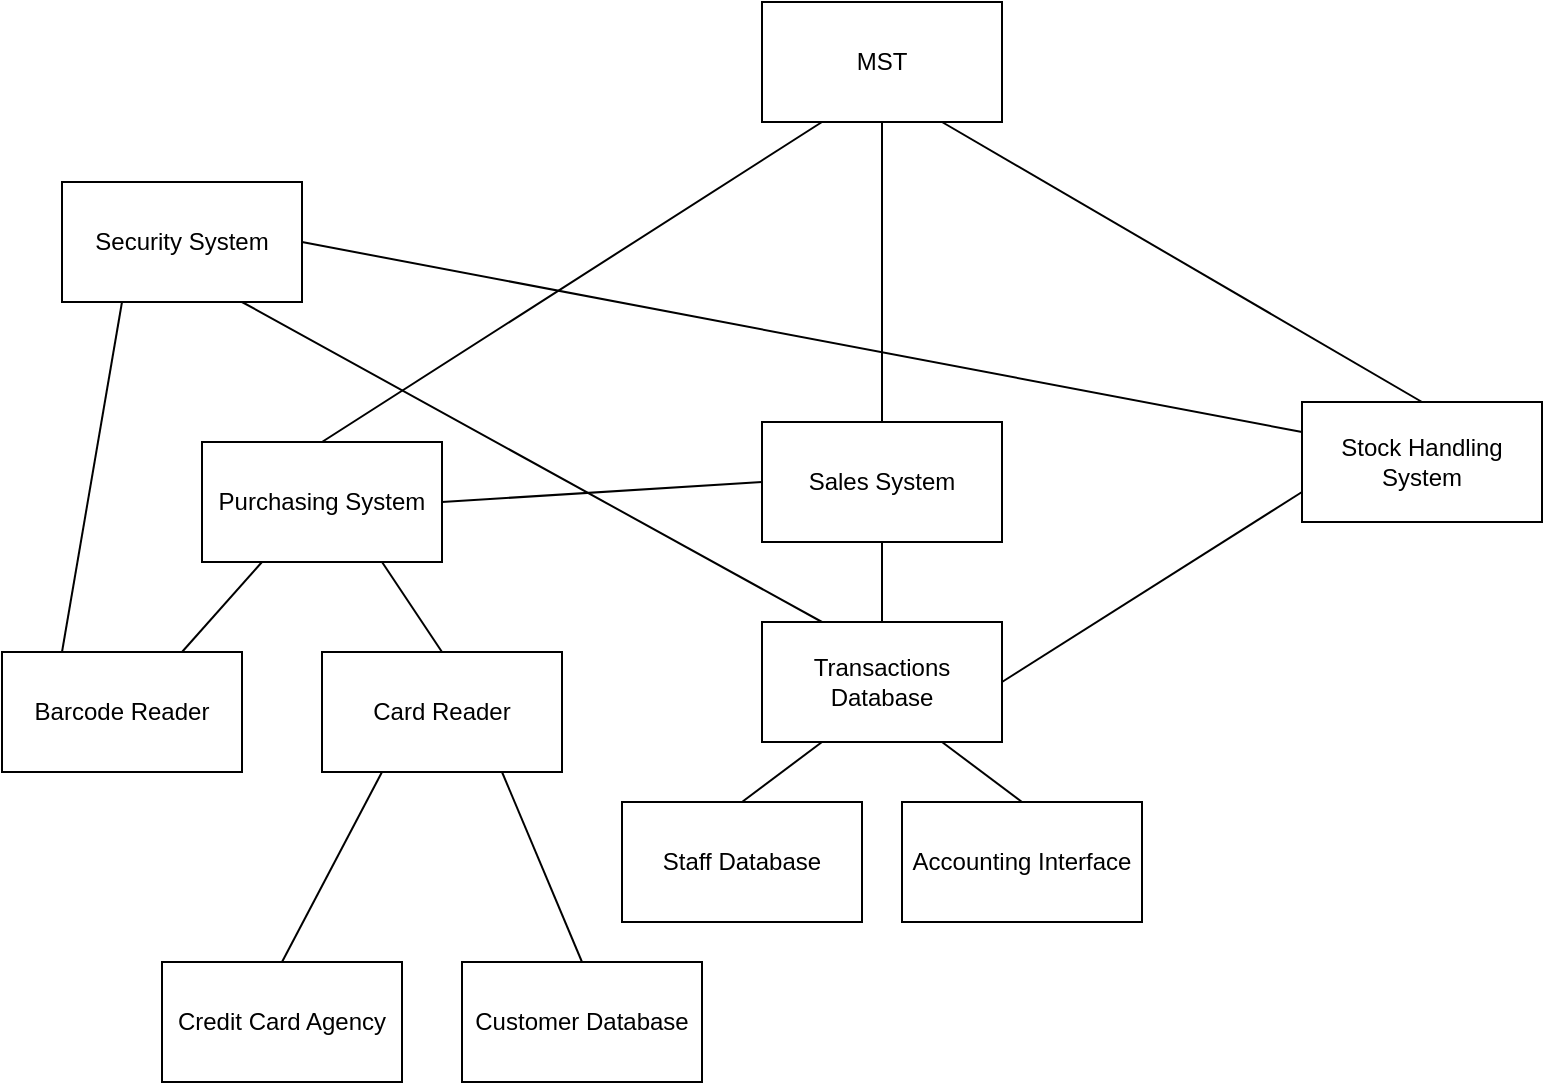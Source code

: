 <mxfile version="27.0.6" pages="2">
  <diagram name="Page-1" id="ff1f_aM055TMsxulmVmq">
    <mxGraphModel dx="2317" dy="629" grid="1" gridSize="10" guides="1" tooltips="1" connect="1" arrows="1" fold="1" page="1" pageScale="1" pageWidth="1100" pageHeight="850" math="0" shadow="0">
      <root>
        <mxCell id="0" />
        <mxCell id="1" parent="0" />
        <mxCell id="qWDr6mP9EmwPpzpMVwy0-4" value="MST" style="rounded=0;whiteSpace=wrap;html=1;" parent="1" vertex="1">
          <mxGeometry x="370" y="100" width="120" height="60" as="geometry" />
        </mxCell>
        <mxCell id="TiwvzAdcIfqWFs0mLerw-4" value="Purchasing System" style="rounded=0;whiteSpace=wrap;html=1;" vertex="1" parent="1">
          <mxGeometry x="90" y="320" width="120" height="60" as="geometry" />
        </mxCell>
        <mxCell id="TiwvzAdcIfqWFs0mLerw-5" value="" style="endArrow=none;html=1;rounded=0;entryX=0.25;entryY=1;entryDx=0;entryDy=0;exitX=0.5;exitY=0;exitDx=0;exitDy=0;" edge="1" parent="1" source="TiwvzAdcIfqWFs0mLerw-4" target="qWDr6mP9EmwPpzpMVwy0-4">
          <mxGeometry width="50" height="50" relative="1" as="geometry">
            <mxPoint x="310" y="320" as="sourcePoint" />
            <mxPoint x="360" y="270" as="targetPoint" />
          </mxGeometry>
        </mxCell>
        <mxCell id="TiwvzAdcIfqWFs0mLerw-6" value="Stock Handling System" style="rounded=0;whiteSpace=wrap;html=1;" vertex="1" parent="1">
          <mxGeometry x="640" y="300" width="120" height="60" as="geometry" />
        </mxCell>
        <mxCell id="TiwvzAdcIfqWFs0mLerw-7" value="" style="endArrow=none;html=1;rounded=0;exitX=0.5;exitY=0;exitDx=0;exitDy=0;entryX=0.5;entryY=1;entryDx=0;entryDy=0;" edge="1" parent="1" source="TiwvzAdcIfqWFs0mLerw-8" target="qWDr6mP9EmwPpzpMVwy0-4">
          <mxGeometry width="50" height="50" relative="1" as="geometry">
            <mxPoint x="300" y="350" as="sourcePoint" />
            <mxPoint x="410" y="250" as="targetPoint" />
          </mxGeometry>
        </mxCell>
        <mxCell id="TiwvzAdcIfqWFs0mLerw-8" value="Sales System" style="rounded=0;whiteSpace=wrap;html=1;" vertex="1" parent="1">
          <mxGeometry x="370" y="310" width="120" height="60" as="geometry" />
        </mxCell>
        <mxCell id="TiwvzAdcIfqWFs0mLerw-9" value="" style="endArrow=none;html=1;rounded=0;entryX=0.75;entryY=1;entryDx=0;entryDy=0;exitX=0.5;exitY=0;exitDx=0;exitDy=0;" edge="1" parent="1" source="TiwvzAdcIfqWFs0mLerw-6" target="qWDr6mP9EmwPpzpMVwy0-4">
          <mxGeometry width="50" height="50" relative="1" as="geometry">
            <mxPoint x="450" y="320" as="sourcePoint" />
            <mxPoint x="500" y="270" as="targetPoint" />
          </mxGeometry>
        </mxCell>
        <mxCell id="TiwvzAdcIfqWFs0mLerw-10" value="" style="endArrow=none;html=1;rounded=0;exitX=1;exitY=0.5;exitDx=0;exitDy=0;entryX=0;entryY=0.5;entryDx=0;entryDy=0;" edge="1" parent="1" source="TiwvzAdcIfqWFs0mLerw-4" target="TiwvzAdcIfqWFs0mLerw-8">
          <mxGeometry width="50" height="50" relative="1" as="geometry">
            <mxPoint x="430" y="360" as="sourcePoint" />
            <mxPoint x="430" y="210" as="targetPoint" />
          </mxGeometry>
        </mxCell>
        <mxCell id="TiwvzAdcIfqWFs0mLerw-11" value="Card Reader" style="rounded=0;whiteSpace=wrap;html=1;" vertex="1" parent="1">
          <mxGeometry x="150" y="425" width="120" height="60" as="geometry" />
        </mxCell>
        <mxCell id="TiwvzAdcIfqWFs0mLerw-12" value="" style="endArrow=none;html=1;rounded=0;entryX=0.75;entryY=1;entryDx=0;entryDy=0;exitX=0.5;exitY=0;exitDx=0;exitDy=0;" edge="1" parent="1" source="TiwvzAdcIfqWFs0mLerw-11" target="TiwvzAdcIfqWFs0mLerw-4">
          <mxGeometry width="50" height="50" relative="1" as="geometry">
            <mxPoint x="310" y="400" as="sourcePoint" />
            <mxPoint x="440" y="250" as="targetPoint" />
          </mxGeometry>
        </mxCell>
        <mxCell id="TiwvzAdcIfqWFs0mLerw-13" value="Credit Card Agency" style="rounded=0;whiteSpace=wrap;html=1;" vertex="1" parent="1">
          <mxGeometry x="70" y="580" width="120" height="60" as="geometry" />
        </mxCell>
        <mxCell id="TiwvzAdcIfqWFs0mLerw-14" value="" style="endArrow=none;html=1;rounded=0;entryX=0.25;entryY=1;entryDx=0;entryDy=0;exitX=0.5;exitY=0;exitDx=0;exitDy=0;" edge="1" parent="1" source="TiwvzAdcIfqWFs0mLerw-13" target="TiwvzAdcIfqWFs0mLerw-11">
          <mxGeometry width="50" height="50" relative="1" as="geometry">
            <mxPoint x="300" y="420" as="sourcePoint" />
            <mxPoint x="430" y="270" as="targetPoint" />
          </mxGeometry>
        </mxCell>
        <mxCell id="TiwvzAdcIfqWFs0mLerw-15" value="Customer Database" style="rounded=0;whiteSpace=wrap;html=1;" vertex="1" parent="1">
          <mxGeometry x="220" y="580" width="120" height="60" as="geometry" />
        </mxCell>
        <mxCell id="TiwvzAdcIfqWFs0mLerw-16" value="" style="endArrow=none;html=1;rounded=0;entryX=0.75;entryY=1;entryDx=0;entryDy=0;exitX=0.5;exitY=0;exitDx=0;exitDy=0;" edge="1" parent="1" source="TiwvzAdcIfqWFs0mLerw-15" target="TiwvzAdcIfqWFs0mLerw-11">
          <mxGeometry width="50" height="50" relative="1" as="geometry">
            <mxPoint x="200" y="520" as="sourcePoint" />
            <mxPoint x="290" y="480" as="targetPoint" />
          </mxGeometry>
        </mxCell>
        <mxCell id="TiwvzAdcIfqWFs0mLerw-17" value="Transactions Database" style="rounded=0;whiteSpace=wrap;html=1;" vertex="1" parent="1">
          <mxGeometry x="370" y="410" width="120" height="60" as="geometry" />
        </mxCell>
        <mxCell id="TiwvzAdcIfqWFs0mLerw-18" value="" style="endArrow=none;html=1;rounded=0;entryX=0.5;entryY=1;entryDx=0;entryDy=0;exitX=0.5;exitY=0;exitDx=0;exitDy=0;" edge="1" parent="1" source="TiwvzAdcIfqWFs0mLerw-17" target="TiwvzAdcIfqWFs0mLerw-8">
          <mxGeometry width="50" height="50" relative="1" as="geometry">
            <mxPoint x="470" y="425" as="sourcePoint" />
            <mxPoint x="470" y="385" as="targetPoint" />
          </mxGeometry>
        </mxCell>
        <mxCell id="TiwvzAdcIfqWFs0mLerw-19" value="Staff Database" style="rounded=0;whiteSpace=wrap;html=1;" vertex="1" parent="1">
          <mxGeometry x="300" y="500" width="120" height="60" as="geometry" />
        </mxCell>
        <mxCell id="TiwvzAdcIfqWFs0mLerw-20" value="Accounting Interface" style="rounded=0;whiteSpace=wrap;html=1;" vertex="1" parent="1">
          <mxGeometry x="440" y="500" width="120" height="60" as="geometry" />
        </mxCell>
        <mxCell id="TiwvzAdcIfqWFs0mLerw-21" value="" style="endArrow=none;html=1;rounded=0;entryX=0.25;entryY=1;entryDx=0;entryDy=0;exitX=0.5;exitY=0;exitDx=0;exitDy=0;" edge="1" parent="1" source="TiwvzAdcIfqWFs0mLerw-19" target="TiwvzAdcIfqWFs0mLerw-17">
          <mxGeometry width="50" height="50" relative="1" as="geometry">
            <mxPoint x="300" y="360" as="sourcePoint" />
            <mxPoint x="530" y="210" as="targetPoint" />
          </mxGeometry>
        </mxCell>
        <mxCell id="TiwvzAdcIfqWFs0mLerw-22" value="" style="endArrow=none;html=1;rounded=0;entryX=0.75;entryY=1;entryDx=0;entryDy=0;exitX=0.5;exitY=0;exitDx=0;exitDy=0;" edge="1" parent="1" source="TiwvzAdcIfqWFs0mLerw-20" target="TiwvzAdcIfqWFs0mLerw-17">
          <mxGeometry width="50" height="50" relative="1" as="geometry">
            <mxPoint x="430" y="490" as="sourcePoint" />
            <mxPoint x="490" y="460" as="targetPoint" />
          </mxGeometry>
        </mxCell>
        <mxCell id="TiwvzAdcIfqWFs0mLerw-23" value="" style="endArrow=none;html=1;rounded=0;exitX=1;exitY=0.5;exitDx=0;exitDy=0;entryX=0;entryY=0.75;entryDx=0;entryDy=0;" edge="1" parent="1" source="TiwvzAdcIfqWFs0mLerw-17" target="TiwvzAdcIfqWFs0mLerw-6">
          <mxGeometry width="50" height="50" relative="1" as="geometry">
            <mxPoint x="480" y="370" as="sourcePoint" />
            <mxPoint x="530" y="320" as="targetPoint" />
          </mxGeometry>
        </mxCell>
        <mxCell id="TiwvzAdcIfqWFs0mLerw-24" value="Security System" style="rounded=0;whiteSpace=wrap;html=1;" vertex="1" parent="1">
          <mxGeometry x="20" y="190" width="120" height="60" as="geometry" />
        </mxCell>
        <mxCell id="TiwvzAdcIfqWFs0mLerw-26" value="Barcode Reader" style="rounded=0;whiteSpace=wrap;html=1;" vertex="1" parent="1">
          <mxGeometry x="-10" y="425" width="120" height="60" as="geometry" />
        </mxCell>
        <mxCell id="TiwvzAdcIfqWFs0mLerw-27" value="" style="endArrow=none;html=1;rounded=0;entryX=0.25;entryY=1;entryDx=0;entryDy=0;exitX=0.75;exitY=0;exitDx=0;exitDy=0;" edge="1" parent="1" source="TiwvzAdcIfqWFs0mLerw-26" target="TiwvzAdcIfqWFs0mLerw-4">
          <mxGeometry width="50" height="50" relative="1" as="geometry">
            <mxPoint x="160" y="410" as="sourcePoint" />
            <mxPoint x="160" y="380" as="targetPoint" />
          </mxGeometry>
        </mxCell>
        <mxCell id="TiwvzAdcIfqWFs0mLerw-28" value="" style="endArrow=none;html=1;rounded=0;entryX=0.25;entryY=1;entryDx=0;entryDy=0;exitX=0.25;exitY=0;exitDx=0;exitDy=0;" edge="1" parent="1" source="TiwvzAdcIfqWFs0mLerw-26" target="TiwvzAdcIfqWFs0mLerw-24">
          <mxGeometry width="50" height="50" relative="1" as="geometry">
            <mxPoint x="90" y="410" as="sourcePoint" />
            <mxPoint x="200" y="380" as="targetPoint" />
          </mxGeometry>
        </mxCell>
        <mxCell id="TiwvzAdcIfqWFs0mLerw-29" value="" style="endArrow=none;html=1;rounded=0;entryX=0.75;entryY=1;entryDx=0;entryDy=0;exitX=0.25;exitY=0;exitDx=0;exitDy=0;" edge="1" parent="1" source="TiwvzAdcIfqWFs0mLerw-17" target="TiwvzAdcIfqWFs0mLerw-24">
          <mxGeometry width="50" height="50" relative="1" as="geometry">
            <mxPoint x="20" y="410" as="sourcePoint" />
            <mxPoint x="130" y="260" as="targetPoint" />
          </mxGeometry>
        </mxCell>
        <mxCell id="TiwvzAdcIfqWFs0mLerw-30" value="" style="endArrow=none;html=1;rounded=0;entryX=1;entryY=0.5;entryDx=0;entryDy=0;exitX=0;exitY=0.25;exitDx=0;exitDy=0;" edge="1" parent="1" source="TiwvzAdcIfqWFs0mLerw-6" target="TiwvzAdcIfqWFs0mLerw-24">
          <mxGeometry width="50" height="50" relative="1" as="geometry">
            <mxPoint x="460" y="360" as="sourcePoint" />
            <mxPoint x="170" y="200" as="targetPoint" />
          </mxGeometry>
        </mxCell>
      </root>
    </mxGraphModel>
  </diagram>
  <diagram id="V9iTU1HAGoyzRxsF-ynl" name="Page-2">
    <mxGraphModel dx="1352" dy="699" grid="1" gridSize="10" guides="1" tooltips="1" connect="1" arrows="1" fold="1" page="1" pageScale="1" pageWidth="827" pageHeight="1169" math="0" shadow="0">
      <root>
        <mxCell id="0" />
        <mxCell id="1" parent="0" />
        <mxCell id="S7oTRmu0q9WS_IRvju65-1" value="" style="group" vertex="1" connectable="0" parent="1">
          <mxGeometry x="390" y="330" width="390" height="140" as="geometry" />
        </mxCell>
        <mxCell id="q_6b0ehJKRBOWaFUMBEw-1" value="&lt;p style=&quot;margin:0px;margin-top:6px;text-align:center;&quot;&gt;&lt;b&gt;MST&lt;/b&gt;&lt;/p&gt;&lt;hr size=&quot;1&quot; style=&quot;border-style:solid;&quot;&gt;&lt;p style=&quot;margin:0px;margin-left:8px;&quot;&gt;&lt;br&gt;&lt;/p&gt;" style="align=left;overflow=fill;html=1;dropTarget=0;whiteSpace=wrap;" vertex="1" parent="S7oTRmu0q9WS_IRvju65-1">
          <mxGeometry width="390" height="140" as="geometry" />
        </mxCell>
        <mxCell id="q_6b0ehJKRBOWaFUMBEw-2" value="" style="shape=component;jettyWidth=8;jettyHeight=4;" vertex="1" parent="q_6b0ehJKRBOWaFUMBEw-1">
          <mxGeometry x="1" width="20" height="20" relative="1" as="geometry">
            <mxPoint x="-24" y="4" as="offset" />
          </mxGeometry>
        </mxCell>
        <mxCell id="febUfx9rGJOCJQ9Xy9Ha-1" value="Purchasing" style="html=1;dropTarget=0;whiteSpace=wrap;" vertex="1" parent="S7oTRmu0q9WS_IRvju65-1">
          <mxGeometry x="7" y="40" width="120" height="90" as="geometry" />
        </mxCell>
        <mxCell id="febUfx9rGJOCJQ9Xy9Ha-2" value="" style="shape=module;jettyWidth=8;jettyHeight=4;" vertex="1" parent="febUfx9rGJOCJQ9Xy9Ha-1">
          <mxGeometry x="1" width="20" height="20" relative="1" as="geometry">
            <mxPoint x="-27" y="7" as="offset" />
          </mxGeometry>
        </mxCell>
        <mxCell id="nTZ95GnKWvSUYJ4csabJ-1" value="Sales" style="html=1;dropTarget=0;whiteSpace=wrap;" vertex="1" parent="S7oTRmu0q9WS_IRvju65-1">
          <mxGeometry x="134" y="40" width="120" height="90" as="geometry" />
        </mxCell>
        <mxCell id="nTZ95GnKWvSUYJ4csabJ-2" value="" style="shape=module;jettyWidth=8;jettyHeight=4;" vertex="1" parent="nTZ95GnKWvSUYJ4csabJ-1">
          <mxGeometry x="1" width="20" height="20" relative="1" as="geometry">
            <mxPoint x="-27" y="7" as="offset" />
          </mxGeometry>
        </mxCell>
        <mxCell id="nTZ95GnKWvSUYJ4csabJ-3" value="Stock" style="html=1;dropTarget=0;whiteSpace=wrap;" vertex="1" parent="S7oTRmu0q9WS_IRvju65-1">
          <mxGeometry x="263" y="40" width="120" height="90" as="geometry" />
        </mxCell>
        <mxCell id="nTZ95GnKWvSUYJ4csabJ-4" value="" style="shape=module;jettyWidth=8;jettyHeight=4;" vertex="1" parent="nTZ95GnKWvSUYJ4csabJ-3">
          <mxGeometry x="1" width="20" height="20" relative="1" as="geometry">
            <mxPoint x="-27" y="7" as="offset" />
          </mxGeometry>
        </mxCell>
        <mxCell id="S7oTRmu0q9WS_IRvju65-18" value="" style="group" vertex="1" connectable="0" parent="1">
          <mxGeometry x="100" y="330" width="260" height="300" as="geometry" />
        </mxCell>
        <mxCell id="ot5tOrllUK7jNNIj18wH-10" value="" style="group" vertex="1" connectable="0" parent="S7oTRmu0q9WS_IRvju65-18">
          <mxGeometry width="180" height="300" as="geometry" />
        </mxCell>
        <mxCell id="S7oTRmu0q9WS_IRvju65-11" value="&lt;p style=&quot;margin:0px;margin-top:6px;text-align:center;&quot;&gt;&lt;b&gt;External Systems&lt;/b&gt;&lt;/p&gt;&lt;hr size=&quot;1&quot; style=&quot;border-style:solid;&quot;&gt;&lt;p style=&quot;margin:0px;margin-left:8px;&quot;&gt;&lt;br&gt;&lt;/p&gt;" style="align=left;overflow=fill;html=1;dropTarget=0;whiteSpace=wrap;" vertex="1" parent="ot5tOrllUK7jNNIj18wH-10">
          <mxGeometry width="180" height="300" as="geometry" />
        </mxCell>
        <mxCell id="S7oTRmu0q9WS_IRvju65-12" value="" style="shape=component;jettyWidth=8;jettyHeight=4;" vertex="1" parent="S7oTRmu0q9WS_IRvju65-11">
          <mxGeometry x="1" width="20" height="20" relative="1" as="geometry">
            <mxPoint x="-24" y="4" as="offset" />
          </mxGeometry>
        </mxCell>
        <mxCell id="ot5tOrllUK7jNNIj18wH-3" value="Security System" style="html=1;dropTarget=0;whiteSpace=wrap;" vertex="1" parent="ot5tOrllUK7jNNIj18wH-10">
          <mxGeometry x="9" y="36" width="162" height="74" as="geometry" />
        </mxCell>
        <mxCell id="ot5tOrllUK7jNNIj18wH-4" value="" style="shape=module;jettyWidth=8;jettyHeight=4;" vertex="1" parent="ot5tOrllUK7jNNIj18wH-3">
          <mxGeometry x="1" width="20" height="20" relative="1" as="geometry">
            <mxPoint x="-27" y="7" as="offset" />
          </mxGeometry>
        </mxCell>
        <mxCell id="ot5tOrllUK7jNNIj18wH-6" value="Credit Card Agency" style="html=1;dropTarget=0;whiteSpace=wrap;" vertex="1" parent="ot5tOrllUK7jNNIj18wH-10">
          <mxGeometry x="9" y="122" width="162" height="74" as="geometry" />
        </mxCell>
        <mxCell id="ot5tOrllUK7jNNIj18wH-7" value="" style="shape=module;jettyWidth=8;jettyHeight=4;" vertex="1" parent="ot5tOrllUK7jNNIj18wH-6">
          <mxGeometry x="1" width="20" height="20" relative="1" as="geometry">
            <mxPoint x="-27" y="7" as="offset" />
          </mxGeometry>
        </mxCell>
        <mxCell id="ot5tOrllUK7jNNIj18wH-8" value="Accounting Interface" style="html=1;dropTarget=0;whiteSpace=wrap;" vertex="1" parent="ot5tOrllUK7jNNIj18wH-10">
          <mxGeometry x="9" y="210" width="162" height="74" as="geometry" />
        </mxCell>
        <mxCell id="ot5tOrllUK7jNNIj18wH-9" value="" style="shape=module;jettyWidth=8;jettyHeight=4;" vertex="1" parent="ot5tOrllUK7jNNIj18wH-8">
          <mxGeometry x="1" width="20" height="20" relative="1" as="geometry">
            <mxPoint x="-27" y="7" as="offset" />
          </mxGeometry>
        </mxCell>
        <mxCell id="ot5tOrllUK7jNNIj18wH-14" value="" style="rounded=0;whiteSpace=wrap;html=1;" vertex="1" parent="ot5tOrllUK7jNNIj18wH-10">
          <mxGeometry x="165" y="68" width="10" height="10" as="geometry" />
        </mxCell>
        <mxCell id="ot5tOrllUK7jNNIj18wH-18" value="" style="rounded=0;whiteSpace=wrap;html=1;" vertex="1" parent="ot5tOrllUK7jNNIj18wH-10">
          <mxGeometry x="165" y="154" width="10" height="10" as="geometry" />
        </mxCell>
        <mxCell id="ot5tOrllUK7jNNIj18wH-22" value="" style="rounded=0;whiteSpace=wrap;html=1;" vertex="1" parent="ot5tOrllUK7jNNIj18wH-10">
          <mxGeometry x="165" y="242" width="10" height="10" as="geometry" />
        </mxCell>
        <mxCell id="aY5u9WxLlHSu_vt821WJ-5" value="" style="ellipse;whiteSpace=wrap;html=1;align=center;aspect=fixed;fillColor=none;strokeColor=none;resizable=0;perimeter=centerPerimeter;rotatable=0;allowArrows=0;points=[];outlineConnect=1;" vertex="1" parent="1">
          <mxGeometry x="360" y="520" width="10" height="10" as="geometry" />
        </mxCell>
        <mxCell id="wRoxQvXSkb_Okiyw8Ro8-1" value="" style="group" vertex="1" connectable="0" parent="1">
          <mxGeometry x="400" y="630" width="390" height="140" as="geometry" />
        </mxCell>
        <mxCell id="wRoxQvXSkb_Okiyw8Ro8-2" value="&lt;p style=&quot;margin:0px;margin-top:6px;text-align:center;&quot;&gt;&lt;b&gt;Databases&lt;/b&gt;&lt;/p&gt;&lt;hr size=&quot;1&quot; style=&quot;border-style:solid;&quot;&gt;&lt;p style=&quot;margin:0px;margin-left:8px;&quot;&gt;&lt;br&gt;&lt;/p&gt;" style="align=left;overflow=fill;html=1;dropTarget=0;whiteSpace=wrap;" vertex="1" parent="wRoxQvXSkb_Okiyw8Ro8-1">
          <mxGeometry width="390" height="140" as="geometry" />
        </mxCell>
        <mxCell id="wRoxQvXSkb_Okiyw8Ro8-3" value="" style="shape=component;jettyWidth=8;jettyHeight=4;" vertex="1" parent="wRoxQvXSkb_Okiyw8Ro8-2">
          <mxGeometry x="1" width="20" height="20" relative="1" as="geometry">
            <mxPoint x="-24" y="4" as="offset" />
          </mxGeometry>
        </mxCell>
        <mxCell id="wRoxQvXSkb_Okiyw8Ro8-4" value="Customers" style="html=1;dropTarget=0;whiteSpace=wrap;" vertex="1" parent="wRoxQvXSkb_Okiyw8Ro8-1">
          <mxGeometry x="7" y="40" width="120" height="90" as="geometry" />
        </mxCell>
        <mxCell id="wRoxQvXSkb_Okiyw8Ro8-5" value="" style="shape=module;jettyWidth=8;jettyHeight=4;" vertex="1" parent="wRoxQvXSkb_Okiyw8Ro8-4">
          <mxGeometry x="1" width="20" height="20" relative="1" as="geometry">
            <mxPoint x="-27" y="7" as="offset" />
          </mxGeometry>
        </mxCell>
        <mxCell id="wRoxQvXSkb_Okiyw8Ro8-6" value="Transactions" style="html=1;dropTarget=0;whiteSpace=wrap;" vertex="1" parent="wRoxQvXSkb_Okiyw8Ro8-1">
          <mxGeometry x="134" y="40" width="120" height="90" as="geometry" />
        </mxCell>
        <mxCell id="wRoxQvXSkb_Okiyw8Ro8-7" value="" style="shape=module;jettyWidth=8;jettyHeight=4;" vertex="1" parent="wRoxQvXSkb_Okiyw8Ro8-6">
          <mxGeometry x="1" width="20" height="20" relative="1" as="geometry">
            <mxPoint x="-27" y="7" as="offset" />
          </mxGeometry>
        </mxCell>
        <mxCell id="wRoxQvXSkb_Okiyw8Ro8-8" value="Staff" style="html=1;dropTarget=0;whiteSpace=wrap;" vertex="1" parent="wRoxQvXSkb_Okiyw8Ro8-1">
          <mxGeometry x="263" y="40" width="120" height="90" as="geometry" />
        </mxCell>
        <mxCell id="wRoxQvXSkb_Okiyw8Ro8-9" value="" style="shape=module;jettyWidth=8;jettyHeight=4;" vertex="1" parent="wRoxQvXSkb_Okiyw8Ro8-8">
          <mxGeometry x="1" width="20" height="20" relative="1" as="geometry">
            <mxPoint x="-27" y="7" as="offset" />
          </mxGeometry>
        </mxCell>
        <mxCell id="LeRYQix55H3B-7uey_o8-4" value="" style="rounded=0;whiteSpace=wrap;html=1;" vertex="1" parent="wRoxQvXSkb_Okiyw8Ro8-1">
          <mxGeometry x="62" y="35" width="10" height="10" as="geometry" />
        </mxCell>
        <mxCell id="LeRYQix55H3B-7uey_o8-5" value="" style="rounded=0;whiteSpace=wrap;html=1;" vertex="1" parent="wRoxQvXSkb_Okiyw8Ro8-1">
          <mxGeometry x="189" y="-7" width="10" height="10" as="geometry" />
        </mxCell>
        <mxCell id="ayQVr3OjXm_fmDWzwD0w-1" value="" style="rounded=0;orthogonalLoop=1;jettySize=auto;html=1;endArrow=halfCircle;endFill=0;endSize=6;strokeWidth=1;sketch=0;exitX=0.75;exitY=1;exitDx=0;exitDy=0;" edge="1" parent="1" source="febUfx9rGJOCJQ9Xy9Ha-1">
          <mxGeometry relative="1" as="geometry">
            <mxPoint x="580" y="585" as="sourcePoint" />
            <mxPoint x="470" y="585" as="targetPoint" />
          </mxGeometry>
        </mxCell>
        <mxCell id="ayQVr3OjXm_fmDWzwD0w-2" value="" style="rounded=0;orthogonalLoop=1;jettySize=auto;html=1;endArrow=oval;endFill=0;sketch=0;sourcePerimeterSpacing=0;targetPerimeterSpacing=0;endSize=10;exitX=0.5;exitY=0;exitDx=0;exitDy=0;" edge="1" parent="1" source="LeRYQix55H3B-7uey_o8-4">
          <mxGeometry relative="1" as="geometry">
            <mxPoint x="540" y="585" as="sourcePoint" />
            <mxPoint x="470" y="585" as="targetPoint" />
          </mxGeometry>
        </mxCell>
        <mxCell id="ayQVr3OjXm_fmDWzwD0w-3" value="" style="ellipse;whiteSpace=wrap;html=1;align=center;aspect=fixed;fillColor=none;strokeColor=none;resizable=0;perimeter=centerPerimeter;rotatable=0;allowArrows=0;points=[];outlineConnect=1;" vertex="1" parent="1">
          <mxGeometry x="555" y="580" width="10" height="10" as="geometry" />
        </mxCell>
        <mxCell id="LeRYQix55H3B-7uey_o8-1" value="" style="rounded=0;orthogonalLoop=1;jettySize=auto;html=1;endArrow=halfCircle;endFill=0;endSize=6;strokeWidth=1;sketch=0;exitX=0.5;exitY=1;exitDx=0;exitDy=0;" edge="1" parent="1" source="nTZ95GnKWvSUYJ4csabJ-1">
          <mxGeometry relative="1" as="geometry">
            <mxPoint x="580" y="565" as="sourcePoint" />
            <mxPoint x="590" y="560" as="targetPoint" />
          </mxGeometry>
        </mxCell>
        <mxCell id="LeRYQix55H3B-7uey_o8-2" value="" style="rounded=0;orthogonalLoop=1;jettySize=auto;html=1;endArrow=oval;endFill=0;sketch=0;sourcePerimeterSpacing=0;targetPerimeterSpacing=0;endSize=10;exitX=0.5;exitY=0;exitDx=0;exitDy=0;" edge="1" parent="1" source="LeRYQix55H3B-7uey_o8-5">
          <mxGeometry relative="1" as="geometry">
            <mxPoint x="595" y="620" as="sourcePoint" />
            <mxPoint x="590" y="560" as="targetPoint" />
          </mxGeometry>
        </mxCell>
        <mxCell id="LeRYQix55H3B-7uey_o8-3" value="" style="ellipse;whiteSpace=wrap;html=1;align=center;aspect=fixed;fillColor=none;strokeColor=none;resizable=0;perimeter=centerPerimeter;rotatable=0;allowArrows=0;points=[];outlineConnect=1;" vertex="1" parent="1">
          <mxGeometry x="555" y="560" width="10" height="10" as="geometry" />
        </mxCell>
        <mxCell id="ot5tOrllUK7jNNIj18wH-11" value="" style="rounded=0;orthogonalLoop=1;jettySize=auto;html=1;endArrow=halfCircle;endFill=0;endSize=6;strokeWidth=1;sketch=0;exitX=0;exitY=0.5;exitDx=0;exitDy=0;" edge="1" parent="1" source="q_6b0ehJKRBOWaFUMBEw-1">
          <mxGeometry relative="1" as="geometry">
            <mxPoint x="430" y="465" as="sourcePoint" />
            <mxPoint x="360" y="400" as="targetPoint" />
          </mxGeometry>
        </mxCell>
        <mxCell id="ot5tOrllUK7jNNIj18wH-12" value="" style="rounded=0;orthogonalLoop=1;jettySize=auto;html=1;endArrow=oval;endFill=0;sketch=0;sourcePerimeterSpacing=0;targetPerimeterSpacing=0;endSize=10;exitX=1;exitY=0.5;exitDx=0;exitDy=0;" edge="1" parent="1" source="ot5tOrllUK7jNNIj18wH-14">
          <mxGeometry relative="1" as="geometry">
            <mxPoint x="320" y="420" as="sourcePoint" />
            <mxPoint x="360" y="400" as="targetPoint" />
          </mxGeometry>
        </mxCell>
        <mxCell id="ot5tOrllUK7jNNIj18wH-13" value="" style="ellipse;whiteSpace=wrap;html=1;align=center;aspect=fixed;fillColor=none;strokeColor=none;resizable=0;perimeter=centerPerimeter;rotatable=0;allowArrows=0;points=[];outlineConnect=1;" vertex="1" parent="1">
          <mxGeometry x="405" y="460" width="10" height="10" as="geometry" />
        </mxCell>
        <mxCell id="ot5tOrllUK7jNNIj18wH-15" value="" style="rounded=0;orthogonalLoop=1;jettySize=auto;html=1;endArrow=halfCircle;endFill=0;endSize=6;strokeWidth=1;sketch=0;exitX=0;exitY=0.5;exitDx=0;exitDy=0;" edge="1" parent="1" source="febUfx9rGJOCJQ9Xy9Ha-1">
          <mxGeometry relative="1" as="geometry">
            <mxPoint x="480" y="515" as="sourcePoint" />
            <mxPoint x="330" y="470" as="targetPoint" />
          </mxGeometry>
        </mxCell>
        <mxCell id="ot5tOrllUK7jNNIj18wH-16" value="" style="rounded=0;orthogonalLoop=1;jettySize=auto;html=1;endArrow=oval;endFill=0;sketch=0;sourcePerimeterSpacing=0;targetPerimeterSpacing=0;endSize=10;exitX=1;exitY=0.5;exitDx=0;exitDy=0;" edge="1" parent="1" source="ot5tOrllUK7jNNIj18wH-18">
          <mxGeometry relative="1" as="geometry">
            <mxPoint x="320" y="510" as="sourcePoint" />
            <mxPoint x="330" y="470" as="targetPoint" />
          </mxGeometry>
        </mxCell>
        <mxCell id="ot5tOrllUK7jNNIj18wH-19" value="" style="rounded=0;orthogonalLoop=1;jettySize=auto;html=1;endArrow=halfCircle;endFill=0;endSize=6;strokeWidth=1;sketch=0;exitX=0.25;exitY=1;exitDx=0;exitDy=0;" edge="1" target="ot5tOrllUK7jNNIj18wH-21" parent="1" source="nTZ95GnKWvSUYJ4csabJ-1">
          <mxGeometry relative="1" as="geometry">
            <mxPoint x="450" y="555" as="sourcePoint" />
          </mxGeometry>
        </mxCell>
        <mxCell id="ot5tOrllUK7jNNIj18wH-20" value="" style="rounded=0;orthogonalLoop=1;jettySize=auto;html=1;endArrow=oval;endFill=0;sketch=0;sourcePerimeterSpacing=0;targetPerimeterSpacing=0;endSize=10;exitX=1;exitY=0.5;exitDx=0;exitDy=0;" edge="1" target="ot5tOrllUK7jNNIj18wH-21" parent="1" source="ot5tOrllUK7jNNIj18wH-22">
          <mxGeometry relative="1" as="geometry">
            <mxPoint x="350" y="570" as="sourcePoint" />
          </mxGeometry>
        </mxCell>
        <mxCell id="ot5tOrllUK7jNNIj18wH-21" value="" style="ellipse;whiteSpace=wrap;html=1;align=center;aspect=fixed;fillColor=none;strokeColor=none;resizable=0;perimeter=centerPerimeter;rotatable=0;allowArrows=0;points=[];outlineConnect=1;" vertex="1" parent="1">
          <mxGeometry x="390" y="540" width="10" height="10" as="geometry" />
        </mxCell>
      </root>
    </mxGraphModel>
  </diagram>
</mxfile>
